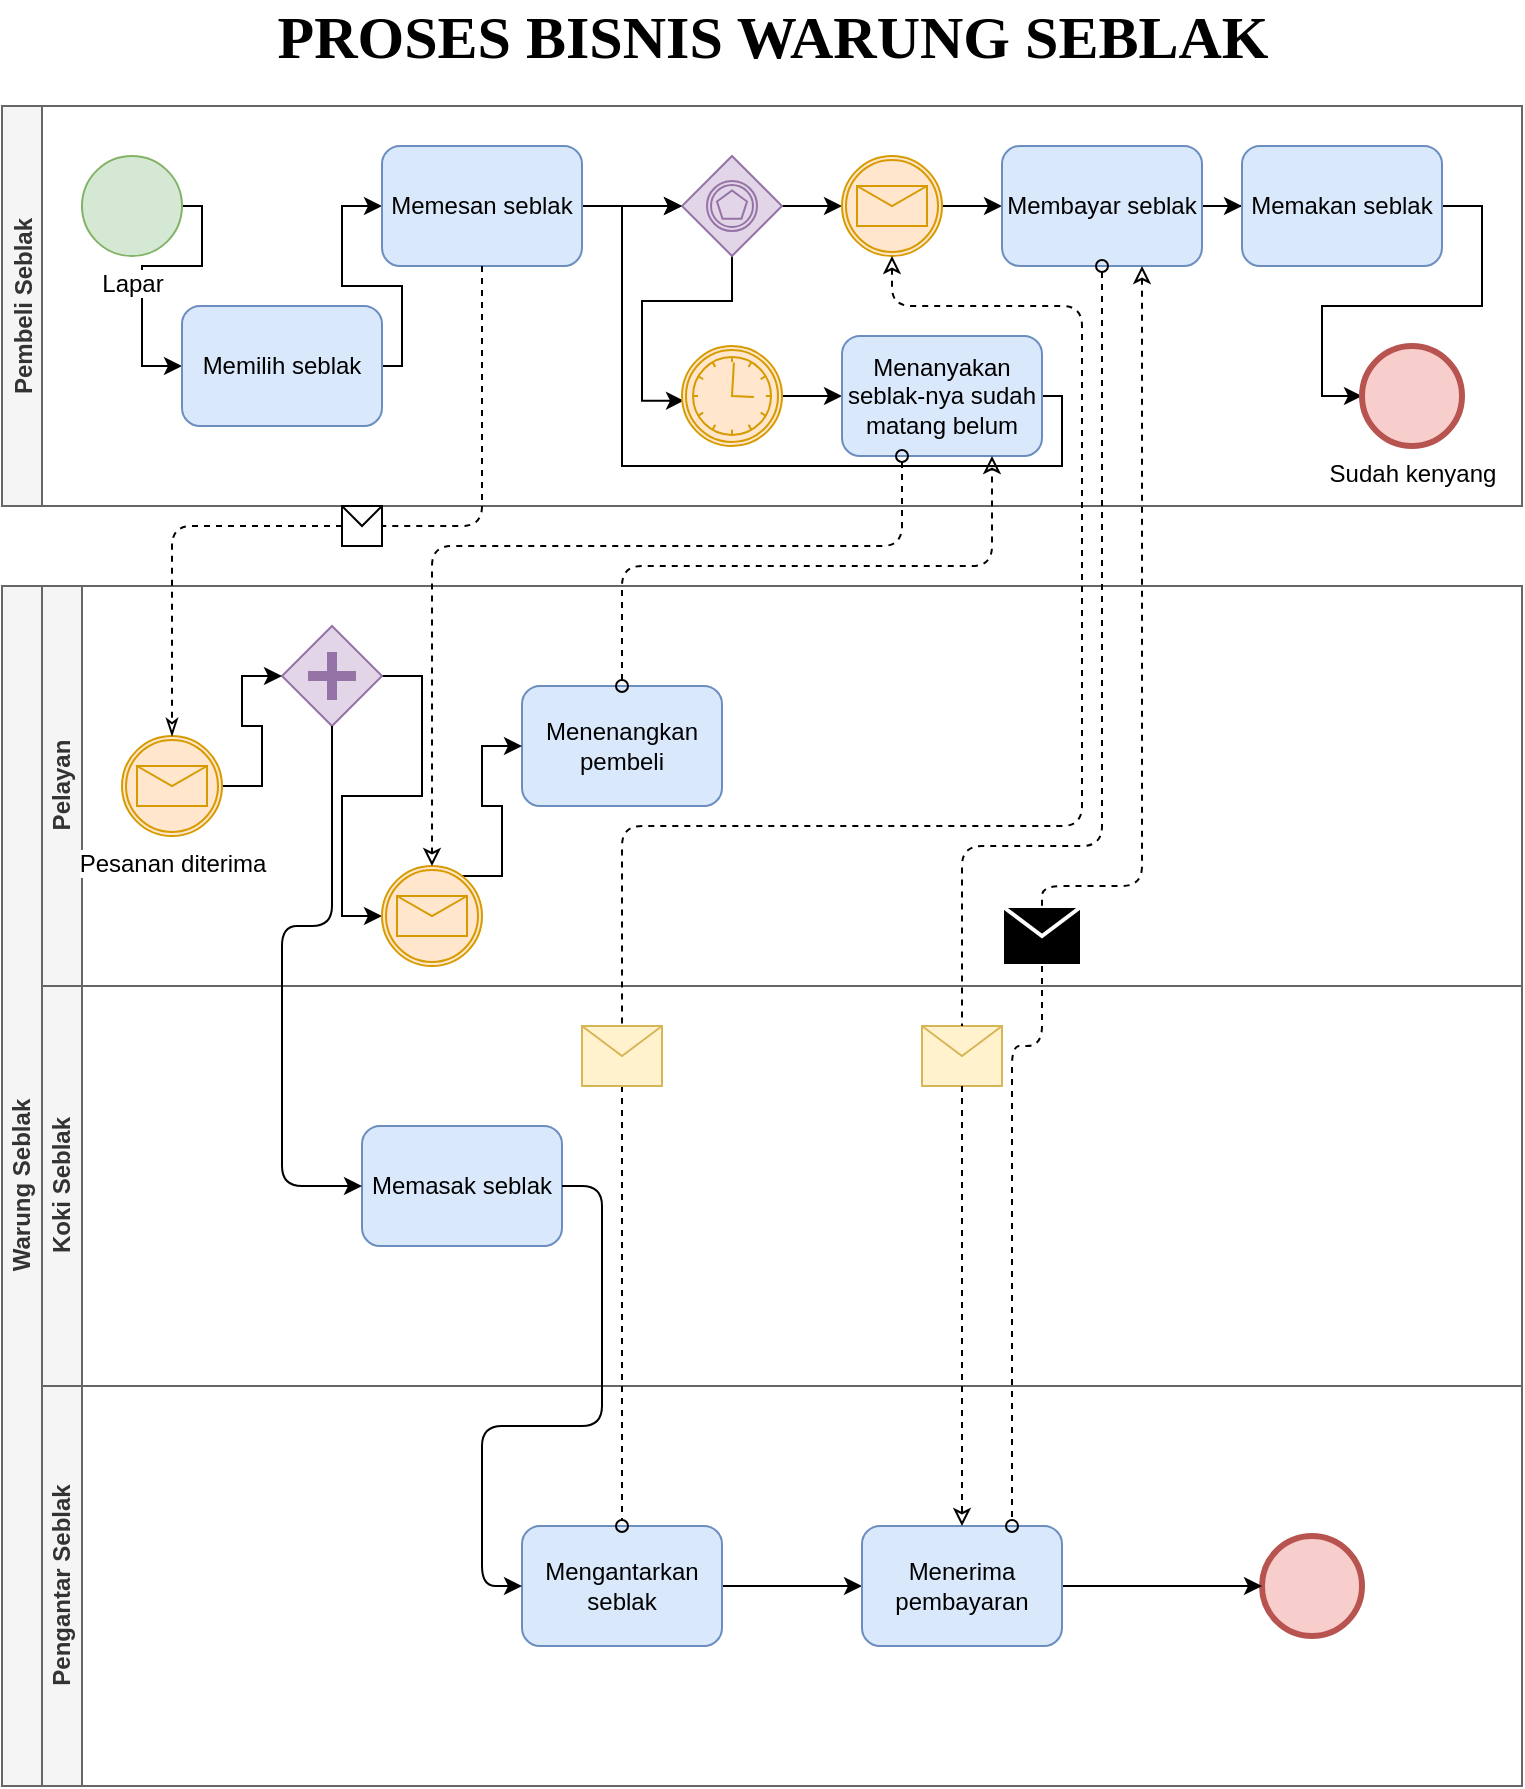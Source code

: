 <mxfile version="13.7.7" type="github">
  <diagram id="fxBCQt3nLK3CoSCNscTl" name="Page-1">
    <mxGraphModel dx="828" dy="589" grid="1" gridSize="10" guides="1" tooltips="1" connect="1" arrows="1" fold="1" page="1" pageScale="1" pageWidth="850" pageHeight="1100" math="0" shadow="0">
      <root>
        <mxCell id="0" />
        <mxCell id="1" parent="0" />
        <mxCell id="XgpAlZW-CIPTjyH1w8Ks-1" value="&lt;b&gt;&lt;font style=&quot;font-size: 30px&quot; face=&quot;Comic Sans MS&quot;&gt;PROSES BISNIS WARUNG SEBLAK&lt;/font&gt;&lt;/b&gt;" style="text;html=1;align=center;verticalAlign=middle;resizable=0;points=[];autosize=1;" vertex="1" parent="1">
          <mxGeometry x="120" y="30" width="610" height="30" as="geometry" />
        </mxCell>
        <mxCell id="XgpAlZW-CIPTjyH1w8Ks-2" value="Pembeli Seblak" style="swimlane;startSize=20;horizontal=0;fillColor=#f5f5f5;strokeColor=#666666;fontColor=#333333;" vertex="1" parent="1">
          <mxGeometry x="40" y="80" width="760" height="200" as="geometry" />
        </mxCell>
        <mxCell id="XgpAlZW-CIPTjyH1w8Ks-18" style="edgeStyle=orthogonalEdgeStyle;rounded=0;orthogonalLoop=1;jettySize=auto;html=1;entryX=0;entryY=0.5;entryDx=0;entryDy=0;" edge="1" parent="XgpAlZW-CIPTjyH1w8Ks-2" source="XgpAlZW-CIPTjyH1w8Ks-7" target="XgpAlZW-CIPTjyH1w8Ks-8">
          <mxGeometry relative="1" as="geometry">
            <Array as="points">
              <mxPoint x="100" y="50" />
              <mxPoint x="100" y="80" />
              <mxPoint x="70" y="80" />
              <mxPoint x="70" y="130" />
            </Array>
          </mxGeometry>
        </mxCell>
        <mxCell id="XgpAlZW-CIPTjyH1w8Ks-7" value="Lapar" style="shape=mxgraph.bpmn.shape;html=1;verticalLabelPosition=bottom;labelBackgroundColor=#ffffff;verticalAlign=top;align=center;perimeter=ellipsePerimeter;outlineConnect=0;outline=standard;symbol=general;fillColor=#d5e8d4;strokeColor=#82b366;" vertex="1" parent="XgpAlZW-CIPTjyH1w8Ks-2">
          <mxGeometry x="40" y="25" width="50" height="50" as="geometry" />
        </mxCell>
        <mxCell id="XgpAlZW-CIPTjyH1w8Ks-20" style="edgeStyle=orthogonalEdgeStyle;rounded=0;orthogonalLoop=1;jettySize=auto;html=1;entryX=0;entryY=0.5;entryDx=0;entryDy=0;exitX=1;exitY=0.5;exitDx=0;exitDy=0;" edge="1" parent="XgpAlZW-CIPTjyH1w8Ks-2" source="XgpAlZW-CIPTjyH1w8Ks-8" target="XgpAlZW-CIPTjyH1w8Ks-9">
          <mxGeometry relative="1" as="geometry">
            <Array as="points">
              <mxPoint x="200" y="130" />
              <mxPoint x="200" y="90" />
              <mxPoint x="170" y="90" />
              <mxPoint x="170" y="50" />
            </Array>
          </mxGeometry>
        </mxCell>
        <mxCell id="XgpAlZW-CIPTjyH1w8Ks-8" value="Memilih seblak" style="shape=ext;rounded=1;html=1;whiteSpace=wrap;fillColor=#dae8fc;strokeColor=#6c8ebf;" vertex="1" parent="XgpAlZW-CIPTjyH1w8Ks-2">
          <mxGeometry x="90" y="100" width="100" height="60" as="geometry" />
        </mxCell>
        <mxCell id="XgpAlZW-CIPTjyH1w8Ks-21" style="edgeStyle=orthogonalEdgeStyle;rounded=0;orthogonalLoop=1;jettySize=auto;html=1;" edge="1" parent="XgpAlZW-CIPTjyH1w8Ks-2" source="XgpAlZW-CIPTjyH1w8Ks-9" target="XgpAlZW-CIPTjyH1w8Ks-10">
          <mxGeometry relative="1" as="geometry" />
        </mxCell>
        <mxCell id="XgpAlZW-CIPTjyH1w8Ks-9" value="Memesan seblak" style="shape=ext;rounded=1;html=1;whiteSpace=wrap;fillColor=#dae8fc;strokeColor=#6c8ebf;" vertex="1" parent="XgpAlZW-CIPTjyH1w8Ks-2">
          <mxGeometry x="190" y="20" width="100" height="60" as="geometry" />
        </mxCell>
        <mxCell id="XgpAlZW-CIPTjyH1w8Ks-22" style="edgeStyle=orthogonalEdgeStyle;rounded=0;orthogonalLoop=1;jettySize=auto;html=1;entryX=0.02;entryY=0.547;entryDx=0;entryDy=0;entryPerimeter=0;" edge="1" parent="XgpAlZW-CIPTjyH1w8Ks-2" source="XgpAlZW-CIPTjyH1w8Ks-10" target="XgpAlZW-CIPTjyH1w8Ks-13">
          <mxGeometry relative="1" as="geometry" />
        </mxCell>
        <mxCell id="XgpAlZW-CIPTjyH1w8Ks-27" style="edgeStyle=orthogonalEdgeStyle;rounded=0;orthogonalLoop=1;jettySize=auto;html=1;" edge="1" parent="XgpAlZW-CIPTjyH1w8Ks-2" source="XgpAlZW-CIPTjyH1w8Ks-10" target="XgpAlZW-CIPTjyH1w8Ks-14">
          <mxGeometry relative="1" as="geometry" />
        </mxCell>
        <mxCell id="XgpAlZW-CIPTjyH1w8Ks-10" value="" style="shape=mxgraph.bpmn.shape;html=1;verticalLabelPosition=bottom;labelBackgroundColor=#ffffff;verticalAlign=top;align=center;perimeter=rhombusPerimeter;background=gateway;outlineConnect=0;outline=boundInt;symbol=multiple;fillColor=#e1d5e7;strokeColor=#9673a6;" vertex="1" parent="XgpAlZW-CIPTjyH1w8Ks-2">
          <mxGeometry x="340" y="25" width="50" height="50" as="geometry" />
        </mxCell>
        <mxCell id="XgpAlZW-CIPTjyH1w8Ks-25" style="edgeStyle=orthogonalEdgeStyle;rounded=0;orthogonalLoop=1;jettySize=auto;html=1;" edge="1" parent="XgpAlZW-CIPTjyH1w8Ks-2" source="XgpAlZW-CIPTjyH1w8Ks-13" target="XgpAlZW-CIPTjyH1w8Ks-24">
          <mxGeometry relative="1" as="geometry" />
        </mxCell>
        <mxCell id="XgpAlZW-CIPTjyH1w8Ks-13" value="" style="shape=mxgraph.bpmn.shape;html=1;verticalLabelPosition=bottom;labelBackgroundColor=#ffffff;verticalAlign=top;align=center;perimeter=ellipsePerimeter;outlineConnect=0;outline=boundInt;symbol=timer;fillColor=#ffe6cc;strokeColor=#d79b00;" vertex="1" parent="XgpAlZW-CIPTjyH1w8Ks-2">
          <mxGeometry x="340" y="120" width="50" height="50" as="geometry" />
        </mxCell>
        <mxCell id="XgpAlZW-CIPTjyH1w8Ks-28" style="edgeStyle=orthogonalEdgeStyle;rounded=0;orthogonalLoop=1;jettySize=auto;html=1;" edge="1" parent="XgpAlZW-CIPTjyH1w8Ks-2" source="XgpAlZW-CIPTjyH1w8Ks-14" target="XgpAlZW-CIPTjyH1w8Ks-15">
          <mxGeometry relative="1" as="geometry" />
        </mxCell>
        <mxCell id="XgpAlZW-CIPTjyH1w8Ks-14" value="" style="shape=mxgraph.bpmn.shape;html=1;verticalLabelPosition=bottom;labelBackgroundColor=#ffffff;verticalAlign=top;align=center;perimeter=ellipsePerimeter;outlineConnect=0;outline=catching;symbol=message;fillColor=#ffe6cc;strokeColor=#d79b00;" vertex="1" parent="XgpAlZW-CIPTjyH1w8Ks-2">
          <mxGeometry x="420" y="25" width="50" height="50" as="geometry" />
        </mxCell>
        <mxCell id="XgpAlZW-CIPTjyH1w8Ks-29" style="edgeStyle=orthogonalEdgeStyle;rounded=0;orthogonalLoop=1;jettySize=auto;html=1;" edge="1" parent="XgpAlZW-CIPTjyH1w8Ks-2" source="XgpAlZW-CIPTjyH1w8Ks-15" target="XgpAlZW-CIPTjyH1w8Ks-16">
          <mxGeometry relative="1" as="geometry" />
        </mxCell>
        <mxCell id="XgpAlZW-CIPTjyH1w8Ks-15" value="Membayar seblak" style="shape=ext;rounded=1;html=1;whiteSpace=wrap;fillColor=#dae8fc;strokeColor=#6c8ebf;" vertex="1" parent="XgpAlZW-CIPTjyH1w8Ks-2">
          <mxGeometry x="500" y="20" width="100" height="60" as="geometry" />
        </mxCell>
        <mxCell id="XgpAlZW-CIPTjyH1w8Ks-30" style="edgeStyle=orthogonalEdgeStyle;rounded=0;orthogonalLoop=1;jettySize=auto;html=1;entryX=0;entryY=0.5;entryDx=0;entryDy=0;exitX=1;exitY=0.5;exitDx=0;exitDy=0;" edge="1" parent="XgpAlZW-CIPTjyH1w8Ks-2" source="XgpAlZW-CIPTjyH1w8Ks-16" target="XgpAlZW-CIPTjyH1w8Ks-17">
          <mxGeometry relative="1" as="geometry" />
        </mxCell>
        <mxCell id="XgpAlZW-CIPTjyH1w8Ks-16" value="Memakan seblak" style="shape=ext;rounded=1;html=1;whiteSpace=wrap;fillColor=#dae8fc;strokeColor=#6c8ebf;" vertex="1" parent="XgpAlZW-CIPTjyH1w8Ks-2">
          <mxGeometry x="620" y="20" width="100" height="60" as="geometry" />
        </mxCell>
        <mxCell id="XgpAlZW-CIPTjyH1w8Ks-17" value="Sudah kenyang" style="shape=mxgraph.bpmn.shape;html=1;verticalLabelPosition=bottom;labelBackgroundColor=#ffffff;verticalAlign=top;align=center;perimeter=ellipsePerimeter;outlineConnect=0;outline=end;symbol=general;fillColor=#f8cecc;strokeColor=#b85450;" vertex="1" parent="XgpAlZW-CIPTjyH1w8Ks-2">
          <mxGeometry x="680" y="120" width="50" height="50" as="geometry" />
        </mxCell>
        <mxCell id="XgpAlZW-CIPTjyH1w8Ks-26" style="edgeStyle=orthogonalEdgeStyle;rounded=0;orthogonalLoop=1;jettySize=auto;html=1;entryX=0;entryY=0.5;entryDx=0;entryDy=0;exitX=1;exitY=0.5;exitDx=0;exitDy=0;" edge="1" parent="XgpAlZW-CIPTjyH1w8Ks-2" source="XgpAlZW-CIPTjyH1w8Ks-24" target="XgpAlZW-CIPTjyH1w8Ks-10">
          <mxGeometry relative="1" as="geometry">
            <Array as="points">
              <mxPoint x="530" y="145" />
              <mxPoint x="530" y="180" />
              <mxPoint x="310" y="180" />
              <mxPoint x="310" y="50" />
            </Array>
          </mxGeometry>
        </mxCell>
        <mxCell id="XgpAlZW-CIPTjyH1w8Ks-24" value="Menanyakan seblak-nya sudah matang belum" style="shape=ext;rounded=1;html=1;whiteSpace=wrap;fillColor=#dae8fc;strokeColor=#6c8ebf;" vertex="1" parent="XgpAlZW-CIPTjyH1w8Ks-2">
          <mxGeometry x="420" y="115" width="100" height="60" as="geometry" />
        </mxCell>
        <mxCell id="XgpAlZW-CIPTjyH1w8Ks-3" value="Warung Seblak" style="swimlane;html=1;childLayout=stackLayout;resizeParent=1;resizeParentMax=0;horizontal=0;startSize=20;horizontalStack=0;fillColor=#f5f5f5;strokeColor=#666666;fontColor=#333333;" vertex="1" parent="1">
          <mxGeometry x="40" y="320" width="760" height="600" as="geometry" />
        </mxCell>
        <mxCell id="XgpAlZW-CIPTjyH1w8Ks-4" value="Pelayan" style="swimlane;html=1;startSize=20;horizontal=0;fillColor=#f5f5f5;strokeColor=#666666;fontColor=#333333;" vertex="1" parent="XgpAlZW-CIPTjyH1w8Ks-3">
          <mxGeometry x="20" width="740" height="200" as="geometry" />
        </mxCell>
        <mxCell id="XgpAlZW-CIPTjyH1w8Ks-37" style="edgeStyle=orthogonalEdgeStyle;rounded=0;orthogonalLoop=1;jettySize=auto;html=1;entryX=0;entryY=0.5;entryDx=0;entryDy=0;exitX=1;exitY=0.5;exitDx=0;exitDy=0;" edge="1" parent="XgpAlZW-CIPTjyH1w8Ks-4" source="XgpAlZW-CIPTjyH1w8Ks-32" target="XgpAlZW-CIPTjyH1w8Ks-33">
          <mxGeometry relative="1" as="geometry" />
        </mxCell>
        <mxCell id="XgpAlZW-CIPTjyH1w8Ks-32" value="" style="shape=mxgraph.bpmn.shape;html=1;verticalLabelPosition=bottom;labelBackgroundColor=#ffffff;verticalAlign=top;align=center;perimeter=rhombusPerimeter;background=gateway;outlineConnect=0;outline=none;symbol=parallelGw;fillColor=#e1d5e7;strokeColor=#9673a6;" vertex="1" parent="XgpAlZW-CIPTjyH1w8Ks-4">
          <mxGeometry x="120" y="20" width="50" height="50" as="geometry" />
        </mxCell>
        <mxCell id="XgpAlZW-CIPTjyH1w8Ks-35" value="Menenangkan pembeli" style="shape=ext;rounded=1;html=1;whiteSpace=wrap;fillColor=#dae8fc;strokeColor=#6c8ebf;" vertex="1" parent="XgpAlZW-CIPTjyH1w8Ks-4">
          <mxGeometry x="240" y="50" width="100" height="60" as="geometry" />
        </mxCell>
        <mxCell id="XgpAlZW-CIPTjyH1w8Ks-36" style="edgeStyle=orthogonalEdgeStyle;rounded=0;orthogonalLoop=1;jettySize=auto;html=1;entryX=0;entryY=0.5;entryDx=0;entryDy=0;" edge="1" parent="XgpAlZW-CIPTjyH1w8Ks-4" source="XgpAlZW-CIPTjyH1w8Ks-31" target="XgpAlZW-CIPTjyH1w8Ks-32">
          <mxGeometry relative="1" as="geometry">
            <Array as="points">
              <mxPoint x="110" y="100" />
              <mxPoint x="110" y="70" />
              <mxPoint x="100" y="70" />
              <mxPoint x="100" y="45" />
            </Array>
          </mxGeometry>
        </mxCell>
        <mxCell id="XgpAlZW-CIPTjyH1w8Ks-31" value="Pesanan diterima" style="shape=mxgraph.bpmn.shape;html=1;verticalLabelPosition=bottom;labelBackgroundColor=#ffffff;verticalAlign=top;align=center;perimeter=ellipsePerimeter;outlineConnect=0;outline=boundInt;symbol=message;fillColor=#ffe6cc;strokeColor=#d79b00;" vertex="1" parent="XgpAlZW-CIPTjyH1w8Ks-4">
          <mxGeometry x="40" y="75" width="50" height="50" as="geometry" />
        </mxCell>
        <mxCell id="XgpAlZW-CIPTjyH1w8Ks-38" style="edgeStyle=orthogonalEdgeStyle;rounded=0;orthogonalLoop=1;jettySize=auto;html=1;entryX=0;entryY=0.5;entryDx=0;entryDy=0;" edge="1" parent="XgpAlZW-CIPTjyH1w8Ks-4" source="XgpAlZW-CIPTjyH1w8Ks-33" target="XgpAlZW-CIPTjyH1w8Ks-35">
          <mxGeometry relative="1" as="geometry">
            <Array as="points">
              <mxPoint x="230" y="145" />
              <mxPoint x="230" y="110" />
              <mxPoint x="220" y="110" />
              <mxPoint x="220" y="80" />
            </Array>
          </mxGeometry>
        </mxCell>
        <mxCell id="XgpAlZW-CIPTjyH1w8Ks-33" value="" style="shape=mxgraph.bpmn.shape;html=1;verticalLabelPosition=bottom;labelBackgroundColor=#ffffff;verticalAlign=top;align=center;perimeter=ellipsePerimeter;outlineConnect=0;outline=catching;symbol=message;fillColor=#ffe6cc;strokeColor=#d79b00;" vertex="1" parent="XgpAlZW-CIPTjyH1w8Ks-4">
          <mxGeometry x="170" y="140" width="50" height="50" as="geometry" />
        </mxCell>
        <mxCell id="XgpAlZW-CIPTjyH1w8Ks-54" value="" style="shape=message;whiteSpace=wrap;html=1;outlineConnect=0;fillColor=#000000;strokeColor=#ffffff;strokeWidth=2;" vertex="1" parent="XgpAlZW-CIPTjyH1w8Ks-4">
          <mxGeometry x="480" y="160" width="40" height="30" as="geometry" />
        </mxCell>
        <mxCell id="XgpAlZW-CIPTjyH1w8Ks-5" value="Koki Seblak" style="swimlane;html=1;startSize=20;horizontal=0;fillColor=#f5f5f5;strokeColor=#666666;fontColor=#333333;" vertex="1" parent="XgpAlZW-CIPTjyH1w8Ks-3">
          <mxGeometry x="20" y="200" width="740" height="200" as="geometry" />
        </mxCell>
        <mxCell id="XgpAlZW-CIPTjyH1w8Ks-52" value="" style="shape=message;whiteSpace=wrap;html=1;outlineConnect=0;fillColor=#fff2cc;strokeColor=#d6b656;" vertex="1" parent="XgpAlZW-CIPTjyH1w8Ks-5">
          <mxGeometry x="440" y="20" width="40" height="30" as="geometry" />
        </mxCell>
        <mxCell id="XgpAlZW-CIPTjyH1w8Ks-44" value="Memasak seblak" style="shape=ext;rounded=1;html=1;whiteSpace=wrap;fillColor=#dae8fc;strokeColor=#6c8ebf;" vertex="1" parent="XgpAlZW-CIPTjyH1w8Ks-5">
          <mxGeometry x="160" y="70" width="100" height="60" as="geometry" />
        </mxCell>
        <mxCell id="XgpAlZW-CIPTjyH1w8Ks-6" value="Pengantar Seblak" style="swimlane;html=1;startSize=20;horizontal=0;fillColor=#f5f5f5;strokeColor=#666666;fontColor=#333333;" vertex="1" parent="XgpAlZW-CIPTjyH1w8Ks-3">
          <mxGeometry x="20" y="400" width="740" height="200" as="geometry" />
        </mxCell>
        <mxCell id="XgpAlZW-CIPTjyH1w8Ks-48" value="" style="shape=mxgraph.bpmn.shape;html=1;verticalLabelPosition=bottom;labelBackgroundColor=#ffffff;verticalAlign=top;align=center;perimeter=ellipsePerimeter;outlineConnect=0;outline=end;symbol=general;fillColor=#f8cecc;strokeColor=#b85450;" vertex="1" parent="XgpAlZW-CIPTjyH1w8Ks-6">
          <mxGeometry x="610" y="75" width="50" height="50" as="geometry" />
        </mxCell>
        <mxCell id="XgpAlZW-CIPTjyH1w8Ks-59" style="edgeStyle=orthogonalEdgeStyle;rounded=1;sketch=0;orthogonalLoop=1;jettySize=auto;html=1;startArrow=none;startFill=0;endArrow=classic;endFill=1;strokeColor=#000000;" edge="1" parent="XgpAlZW-CIPTjyH1w8Ks-6" source="XgpAlZW-CIPTjyH1w8Ks-46" target="XgpAlZW-CIPTjyH1w8Ks-47">
          <mxGeometry relative="1" as="geometry" />
        </mxCell>
        <mxCell id="XgpAlZW-CIPTjyH1w8Ks-46" value="Mengantarkan seblak" style="shape=ext;rounded=1;html=1;whiteSpace=wrap;fillColor=#dae8fc;strokeColor=#6c8ebf;" vertex="1" parent="XgpAlZW-CIPTjyH1w8Ks-6">
          <mxGeometry x="240" y="70" width="100" height="60" as="geometry" />
        </mxCell>
        <mxCell id="XgpAlZW-CIPTjyH1w8Ks-60" style="edgeStyle=orthogonalEdgeStyle;rounded=1;sketch=0;orthogonalLoop=1;jettySize=auto;html=1;startArrow=none;startFill=0;endArrow=classic;endFill=1;strokeColor=#000000;" edge="1" parent="XgpAlZW-CIPTjyH1w8Ks-6" source="XgpAlZW-CIPTjyH1w8Ks-47" target="XgpAlZW-CIPTjyH1w8Ks-48">
          <mxGeometry relative="1" as="geometry" />
        </mxCell>
        <mxCell id="XgpAlZW-CIPTjyH1w8Ks-47" value="Menerima pembayaran" style="shape=ext;rounded=1;html=1;whiteSpace=wrap;fillColor=#dae8fc;strokeColor=#6c8ebf;" vertex="1" parent="XgpAlZW-CIPTjyH1w8Ks-6">
          <mxGeometry x="410" y="70" width="100" height="60" as="geometry" />
        </mxCell>
        <mxCell id="XgpAlZW-CIPTjyH1w8Ks-45" style="edgeStyle=orthogonalEdgeStyle;rounded=1;sketch=0;orthogonalLoop=1;jettySize=auto;html=1;entryX=0;entryY=0.5;entryDx=0;entryDy=0;startArrow=none;startFill=0;endArrow=classic;endFill=1;strokeColor=#000000;" edge="1" parent="XgpAlZW-CIPTjyH1w8Ks-3" source="XgpAlZW-CIPTjyH1w8Ks-32" target="XgpAlZW-CIPTjyH1w8Ks-44">
          <mxGeometry relative="1" as="geometry">
            <Array as="points">
              <mxPoint x="165" y="170" />
              <mxPoint x="140" y="170" />
              <mxPoint x="140" y="300" />
            </Array>
          </mxGeometry>
        </mxCell>
        <mxCell id="XgpAlZW-CIPTjyH1w8Ks-50" style="edgeStyle=orthogonalEdgeStyle;rounded=1;sketch=0;orthogonalLoop=1;jettySize=auto;html=1;entryX=0.75;entryY=0;entryDx=0;entryDy=0;dashed=1;startArrow=none;startFill=0;endArrow=oval;endFill=0;strokeColor=#000000;exitX=0.5;exitY=1;exitDx=0;exitDy=0;" edge="1" parent="XgpAlZW-CIPTjyH1w8Ks-3" source="XgpAlZW-CIPTjyH1w8Ks-54" target="XgpAlZW-CIPTjyH1w8Ks-47">
          <mxGeometry relative="1" as="geometry">
            <Array as="points">
              <mxPoint x="520" y="230" />
              <mxPoint x="505" y="230" />
            </Array>
          </mxGeometry>
        </mxCell>
        <mxCell id="XgpAlZW-CIPTjyH1w8Ks-56" style="edgeStyle=orthogonalEdgeStyle;rounded=1;sketch=0;orthogonalLoop=1;jettySize=auto;html=1;entryX=0;entryY=0.5;entryDx=0;entryDy=0;startArrow=none;startFill=0;endArrow=classic;endFill=1;strokeColor=#000000;exitX=1;exitY=0.5;exitDx=0;exitDy=0;" edge="1" parent="XgpAlZW-CIPTjyH1w8Ks-3" source="XgpAlZW-CIPTjyH1w8Ks-44" target="XgpAlZW-CIPTjyH1w8Ks-46">
          <mxGeometry relative="1" as="geometry">
            <Array as="points">
              <mxPoint x="300" y="300" />
              <mxPoint x="300" y="420" />
              <mxPoint x="240" y="420" />
              <mxPoint x="240" y="500" />
            </Array>
          </mxGeometry>
        </mxCell>
        <mxCell id="XgpAlZW-CIPTjyH1w8Ks-51" style="edgeStyle=orthogonalEdgeStyle;rounded=1;sketch=0;orthogonalLoop=1;jettySize=auto;html=1;dashed=1;startArrow=none;startFill=0;endArrow=classic;endFill=0;strokeColor=#000000;exitX=0.5;exitY=1;exitDx=0;exitDy=0;" edge="1" parent="XgpAlZW-CIPTjyH1w8Ks-3" source="XgpAlZW-CIPTjyH1w8Ks-52" target="XgpAlZW-CIPTjyH1w8Ks-47">
          <mxGeometry relative="1" as="geometry">
            <Array as="points">
              <mxPoint x="480" y="300" />
              <mxPoint x="480" y="300" />
            </Array>
          </mxGeometry>
        </mxCell>
        <mxCell id="XgpAlZW-CIPTjyH1w8Ks-39" style="edgeStyle=orthogonalEdgeStyle;orthogonalLoop=1;jettySize=auto;html=1;dashed=1;endArrow=classicThin;endFill=0;backgroundOutline=0;rounded=1;sketch=0;" edge="1" parent="1" source="XgpAlZW-CIPTjyH1w8Ks-40" target="XgpAlZW-CIPTjyH1w8Ks-31">
          <mxGeometry relative="1" as="geometry">
            <Array as="points">
              <mxPoint x="125" y="290" />
            </Array>
          </mxGeometry>
        </mxCell>
        <mxCell id="XgpAlZW-CIPTjyH1w8Ks-40" value="" style="shape=message;whiteSpace=wrap;html=1;outlineConnect=0;" vertex="1" parent="1">
          <mxGeometry x="210" y="280" width="20" height="20" as="geometry" />
        </mxCell>
        <mxCell id="XgpAlZW-CIPTjyH1w8Ks-41" style="edgeStyle=orthogonalEdgeStyle;orthogonalLoop=1;jettySize=auto;html=1;dashed=1;endArrow=none;endFill=0;backgroundOutline=0;rounded=1;sketch=0;" edge="1" parent="1" source="XgpAlZW-CIPTjyH1w8Ks-9" target="XgpAlZW-CIPTjyH1w8Ks-40">
          <mxGeometry relative="1" as="geometry">
            <mxPoint x="290" y="160" as="sourcePoint" />
            <mxPoint x="125" y="395" as="targetPoint" />
            <Array as="points">
              <mxPoint x="280" y="290" />
            </Array>
          </mxGeometry>
        </mxCell>
        <mxCell id="XgpAlZW-CIPTjyH1w8Ks-42" style="edgeStyle=orthogonalEdgeStyle;rounded=1;sketch=0;orthogonalLoop=1;jettySize=auto;html=1;dashed=1;endArrow=classic;endFill=0;strokeColor=#000000;startArrow=oval;startFill=0;" edge="1" parent="1" source="XgpAlZW-CIPTjyH1w8Ks-24" target="XgpAlZW-CIPTjyH1w8Ks-33">
          <mxGeometry relative="1" as="geometry">
            <Array as="points">
              <mxPoint x="490" y="300" />
              <mxPoint x="255" y="300" />
            </Array>
          </mxGeometry>
        </mxCell>
        <mxCell id="XgpAlZW-CIPTjyH1w8Ks-43" style="edgeStyle=orthogonalEdgeStyle;rounded=1;sketch=0;orthogonalLoop=1;jettySize=auto;html=1;entryX=0.75;entryY=1;entryDx=0;entryDy=0;dashed=1;startArrow=oval;startFill=0;endArrow=classic;endFill=0;strokeColor=#000000;exitX=0.5;exitY=0;exitDx=0;exitDy=0;" edge="1" parent="1" source="XgpAlZW-CIPTjyH1w8Ks-35" target="XgpAlZW-CIPTjyH1w8Ks-24">
          <mxGeometry relative="1" as="geometry">
            <Array as="points">
              <mxPoint x="350" y="310" />
              <mxPoint x="535" y="310" />
            </Array>
          </mxGeometry>
        </mxCell>
        <mxCell id="XgpAlZW-CIPTjyH1w8Ks-49" style="edgeStyle=orthogonalEdgeStyle;rounded=1;sketch=0;orthogonalLoop=1;jettySize=auto;html=1;startArrow=none;startFill=0;endArrow=oval;endFill=0;strokeColor=#000000;exitX=0.5;exitY=1;exitDx=0;exitDy=0;dashed=1;" edge="1" parent="1" source="XgpAlZW-CIPTjyH1w8Ks-57" target="XgpAlZW-CIPTjyH1w8Ks-46">
          <mxGeometry relative="1" as="geometry">
            <Array as="points">
              <mxPoint x="350" y="620" />
              <mxPoint x="350" y="620" />
            </Array>
          </mxGeometry>
        </mxCell>
        <mxCell id="XgpAlZW-CIPTjyH1w8Ks-53" style="edgeStyle=orthogonalEdgeStyle;rounded=1;sketch=0;orthogonalLoop=1;jettySize=auto;html=1;dashed=1;startArrow=oval;startFill=0;endArrow=none;endFill=0;strokeColor=#000000;" edge="1" parent="1" source="XgpAlZW-CIPTjyH1w8Ks-15" target="XgpAlZW-CIPTjyH1w8Ks-52">
          <mxGeometry relative="1" as="geometry">
            <mxPoint x="590" y="160" as="sourcePoint" />
            <mxPoint x="520" y="790" as="targetPoint" />
            <Array as="points">
              <mxPoint x="590" y="450" />
              <mxPoint x="520" y="450" />
            </Array>
          </mxGeometry>
        </mxCell>
        <mxCell id="XgpAlZW-CIPTjyH1w8Ks-55" style="edgeStyle=orthogonalEdgeStyle;rounded=1;sketch=0;orthogonalLoop=1;jettySize=auto;html=1;entryX=0.5;entryY=0;entryDx=0;entryDy=0;dashed=1;startArrow=classic;startFill=0;endArrow=none;endFill=0;strokeColor=#000000;" edge="1" parent="1" source="XgpAlZW-CIPTjyH1w8Ks-15" target="XgpAlZW-CIPTjyH1w8Ks-54">
          <mxGeometry relative="1" as="geometry">
            <mxPoint x="620" y="160" as="sourcePoint" />
            <mxPoint x="545" y="790" as="targetPoint" />
            <Array as="points">
              <mxPoint x="610" y="470" />
              <mxPoint x="560" y="470" />
            </Array>
          </mxGeometry>
        </mxCell>
        <mxCell id="XgpAlZW-CIPTjyH1w8Ks-57" value="" style="shape=message;whiteSpace=wrap;html=1;outlineConnect=0;fillColor=#fff2cc;strokeColor=#d6b656;" vertex="1" parent="1">
          <mxGeometry x="330" y="540" width="40" height="30" as="geometry" />
        </mxCell>
        <mxCell id="XgpAlZW-CIPTjyH1w8Ks-58" style="edgeStyle=orthogonalEdgeStyle;rounded=1;sketch=0;orthogonalLoop=1;jettySize=auto;html=1;startArrow=classic;startFill=0;endArrow=none;endFill=0;strokeColor=#000000;exitX=0.5;exitY=1;exitDx=0;exitDy=0;dashed=1;" edge="1" parent="1" source="XgpAlZW-CIPTjyH1w8Ks-14" target="XgpAlZW-CIPTjyH1w8Ks-57">
          <mxGeometry relative="1" as="geometry">
            <mxPoint x="485" y="155" as="sourcePoint" />
            <mxPoint x="350" y="790" as="targetPoint" />
            <Array as="points">
              <mxPoint x="485" y="180" />
              <mxPoint x="580" y="180" />
              <mxPoint x="580" y="440" />
              <mxPoint x="350" y="440" />
            </Array>
          </mxGeometry>
        </mxCell>
      </root>
    </mxGraphModel>
  </diagram>
</mxfile>
